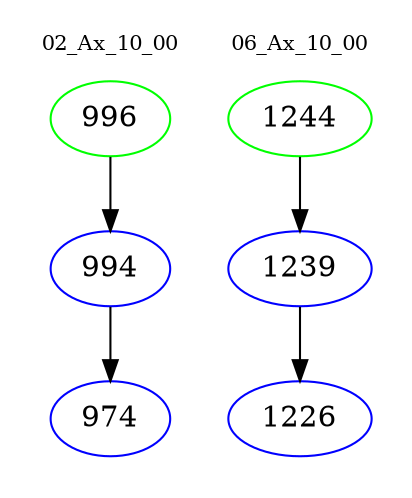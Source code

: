 digraph{
subgraph cluster_0 {
color = white
label = "02_Ax_10_00";
fontsize=10;
T0_996 [label="996", color="green"]
T0_996 -> T0_994 [color="black"]
T0_994 [label="994", color="blue"]
T0_994 -> T0_974 [color="black"]
T0_974 [label="974", color="blue"]
}
subgraph cluster_1 {
color = white
label = "06_Ax_10_00";
fontsize=10;
T1_1244 [label="1244", color="green"]
T1_1244 -> T1_1239 [color="black"]
T1_1239 [label="1239", color="blue"]
T1_1239 -> T1_1226 [color="black"]
T1_1226 [label="1226", color="blue"]
}
}
